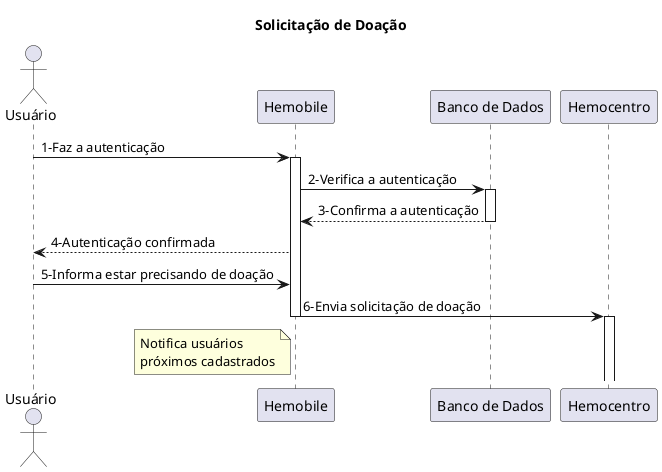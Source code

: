 @startuml HEMOBILE

title Solicitação de Doação

actor Usuário as Us
participant "Hemobile" as Hb
participant "Banco de Dados" as Bd
participant "Hemocentro" as Hc

Us -> Hb: 1-Faz a autenticação
activate Hb
    Hb -> Bd: 2-Verifica a autenticação
    activate Bd
        Hb <-- Bd: 3-Confirma a autenticação
    deactivate Bd
    Us <-- Hb: 4-Autenticação confirmada

    Us -> Hb: 5-Informa estar precisando de doação
    Hb -> Hc: 6-Envia solicitação de doação
deactivate Hb
    activate Hc
    deactivate Hc
    
    note left of Hb
        Notifica usuários
        próximos cadastrados
    end note

@enduml